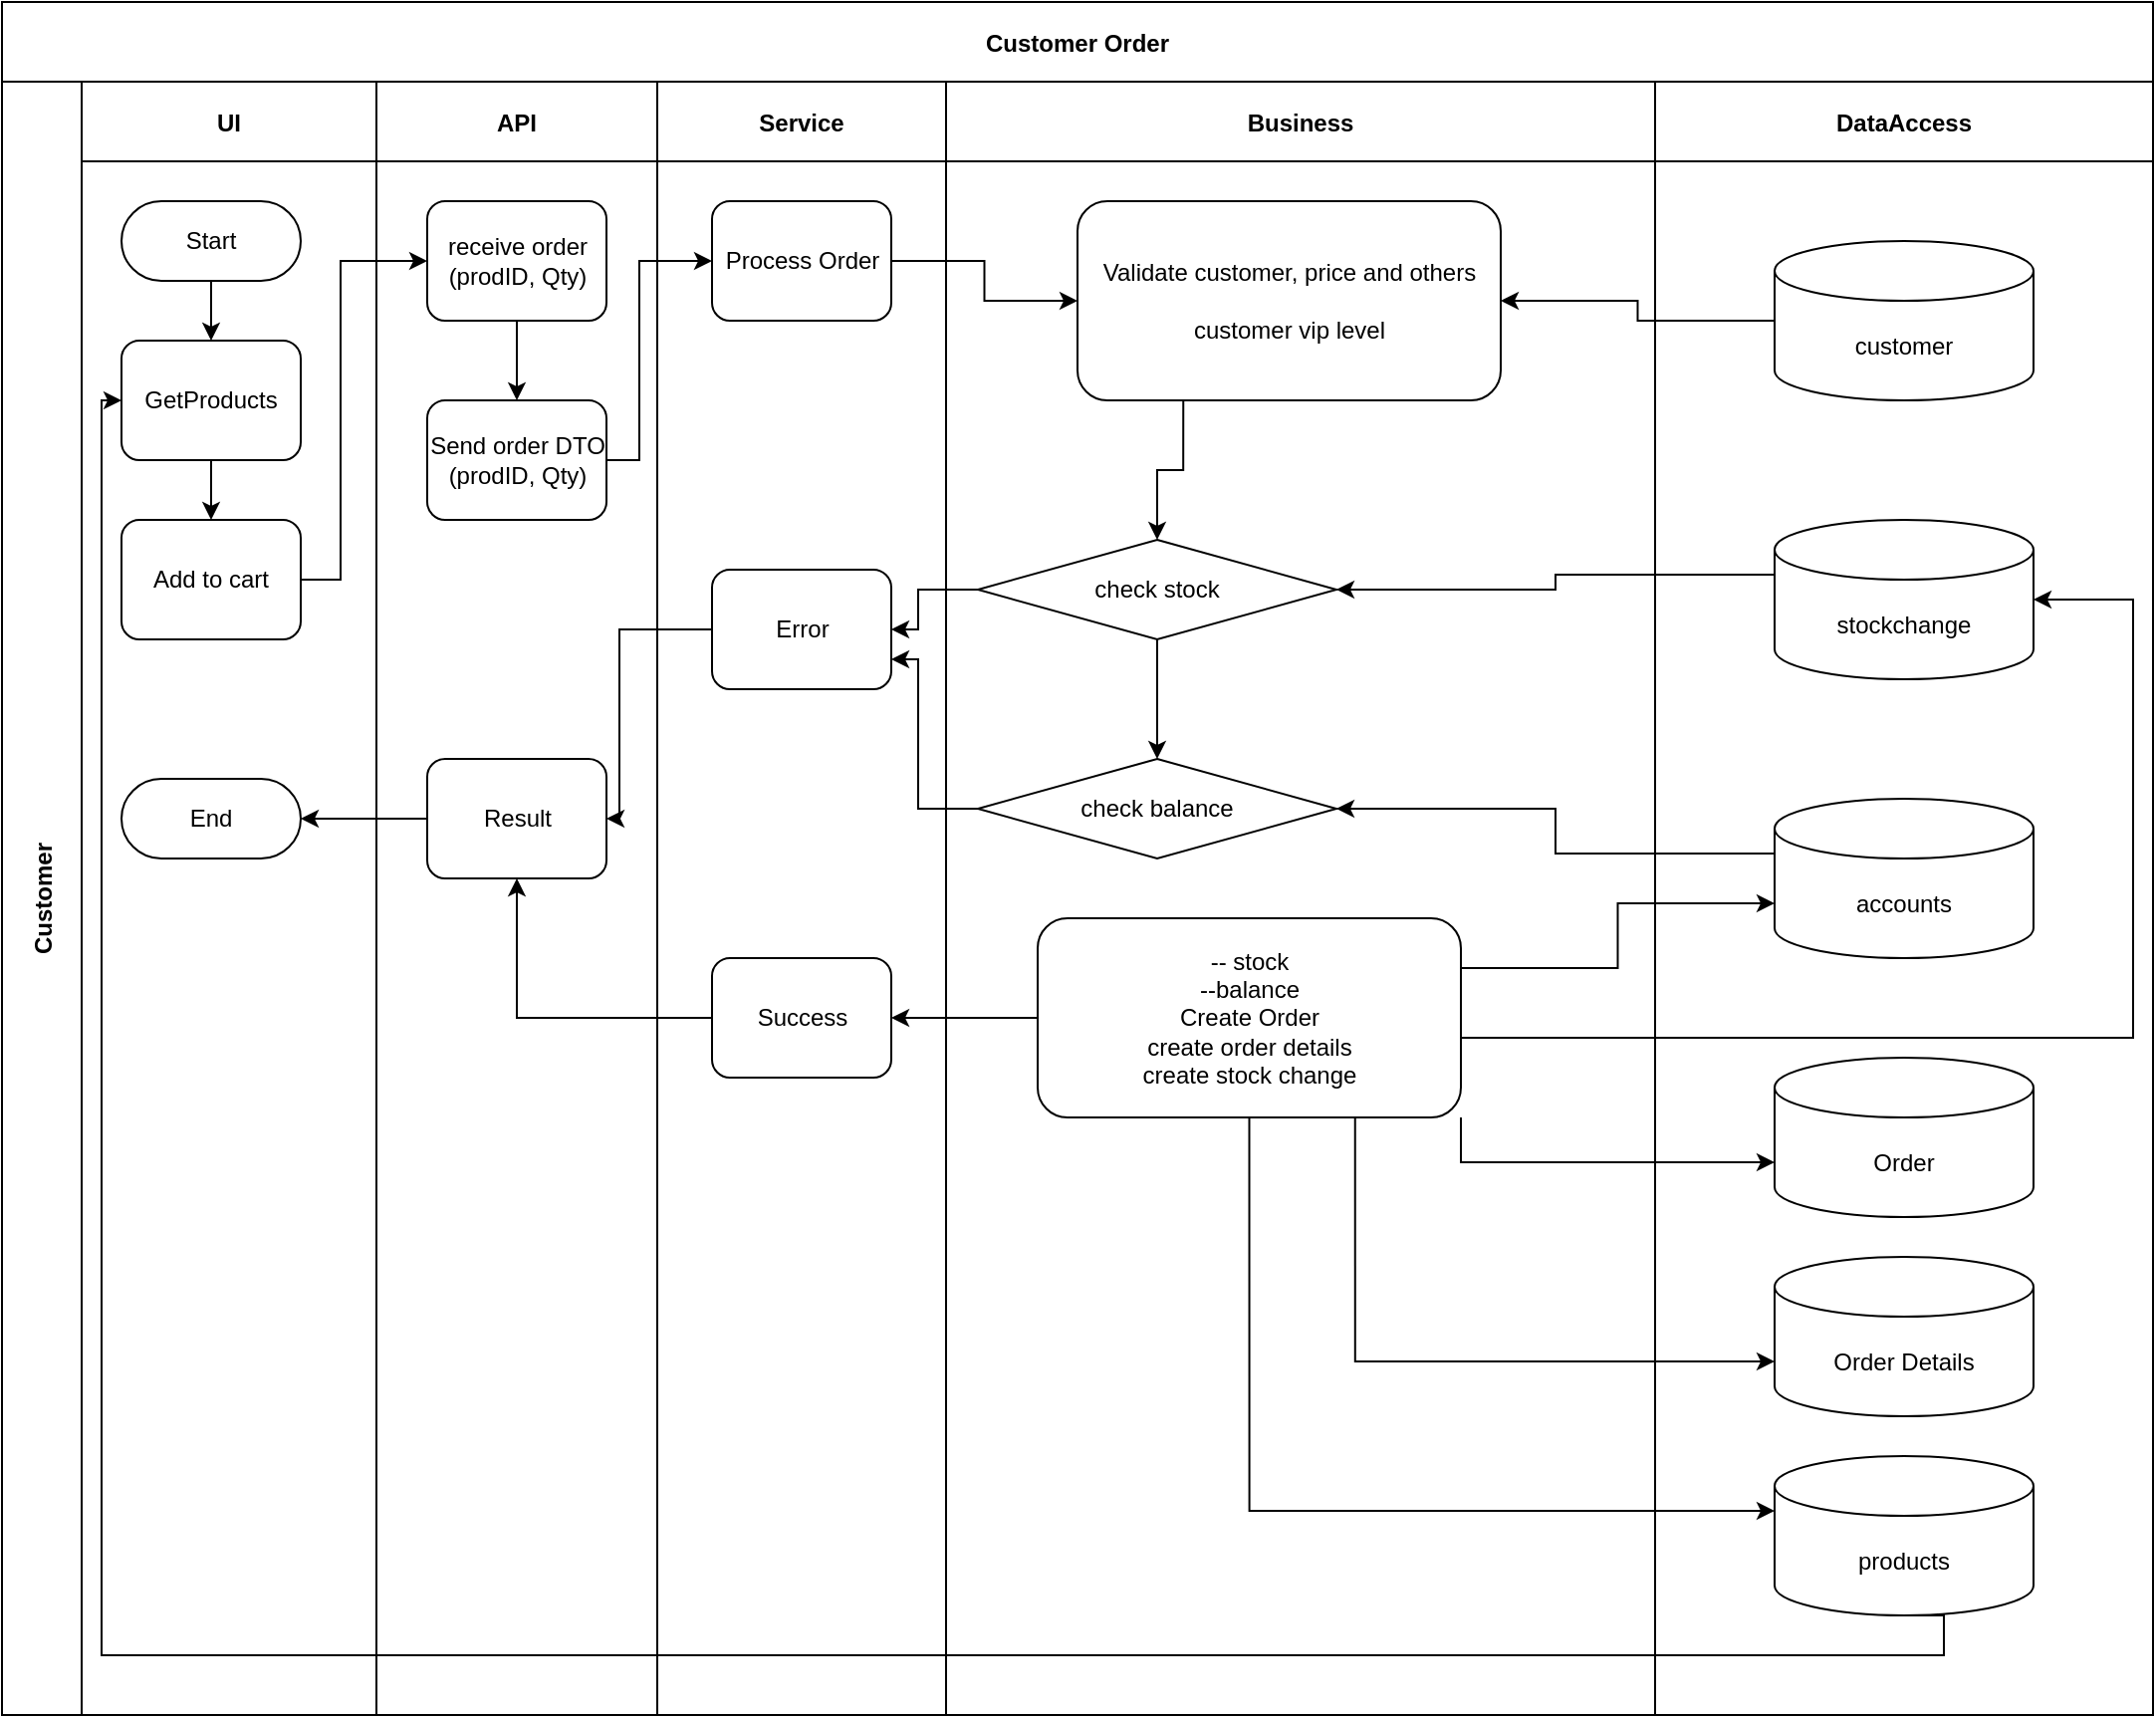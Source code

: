 <mxfile version="26.2.13">
  <diagram id="kgpKYQtTHZ0yAKxKKP6v" name="Page-1">
    <mxGraphModel dx="1741" dy="1752" grid="1" gridSize="10" guides="1" tooltips="1" connect="1" arrows="1" fold="1" page="1" pageScale="1" pageWidth="850" pageHeight="1100" math="0" shadow="0">
      <root>
        <mxCell id="0" />
        <mxCell id="1" parent="0" />
        <mxCell id="3nuBFxr9cyL0pnOWT2aG-1" value="Customer Order" style="shape=table;childLayout=tableLayout;startSize=40;collapsible=0;recursiveResize=0;expand=0;fillColor=none;fontStyle=1" parent="1" vertex="1">
          <mxGeometry x="-840" y="-1010" width="1080" height="860" as="geometry" />
        </mxCell>
        <mxCell id="3nuBFxr9cyL0pnOWT2aG-3" value="Customer" style="shape=tableRow;horizontal=0;swimlaneHead=0;swimlaneBody=0;top=0;left=0;bottom=0;right=0;fillColor=none;points=[[0,0.5],[1,0.5]];portConstraint=eastwest;startSize=40;collapsible=0;recursiveResize=0;expand=0;fontStyle=1;" parent="3nuBFxr9cyL0pnOWT2aG-1" vertex="1">
          <mxGeometry y="40" width="1080" height="820" as="geometry" />
        </mxCell>
        <mxCell id="3nuBFxr9cyL0pnOWT2aG-4" value="UI" style="swimlane;swimlaneHead=0;swimlaneBody=0;connectable=0;fillColor=none;startSize=40;collapsible=0;recursiveResize=0;expand=0;fontStyle=1;" parent="3nuBFxr9cyL0pnOWT2aG-3" vertex="1">
          <mxGeometry x="40" width="148" height="820" as="geometry">
            <mxRectangle width="148" height="820" as="alternateBounds" />
          </mxGeometry>
        </mxCell>
        <mxCell id="3nuBFxr9cyL0pnOWT2aG-5" style="edgeStyle=orthogonalEdgeStyle;rounded=0;orthogonalLoop=1;jettySize=auto;html=1;entryX=0.5;entryY=0;entryDx=0;entryDy=0;" parent="3nuBFxr9cyL0pnOWT2aG-4" source="3nuBFxr9cyL0pnOWT2aG-6" target="wctZVGQJHZJvY7DPYcZ1-6" edge="1">
          <mxGeometry relative="1" as="geometry">
            <mxPoint x="65" y="120" as="targetPoint" />
          </mxGeometry>
        </mxCell>
        <mxCell id="3nuBFxr9cyL0pnOWT2aG-6" value="Start" style="rounded=1;whiteSpace=wrap;html=1;arcSize=50;" parent="3nuBFxr9cyL0pnOWT2aG-4" vertex="1">
          <mxGeometry x="20" y="60" width="90" height="40" as="geometry" />
        </mxCell>
        <mxCell id="wctZVGQJHZJvY7DPYcZ1-9" value="" style="edgeStyle=orthogonalEdgeStyle;rounded=0;orthogonalLoop=1;jettySize=auto;html=1;" edge="1" parent="3nuBFxr9cyL0pnOWT2aG-4" source="wctZVGQJHZJvY7DPYcZ1-6" target="wctZVGQJHZJvY7DPYcZ1-8">
          <mxGeometry relative="1" as="geometry" />
        </mxCell>
        <mxCell id="wctZVGQJHZJvY7DPYcZ1-6" value="GetProducts" style="rounded=1;whiteSpace=wrap;html=1;" vertex="1" parent="3nuBFxr9cyL0pnOWT2aG-4">
          <mxGeometry x="20" y="130" width="90" height="60" as="geometry" />
        </mxCell>
        <mxCell id="wctZVGQJHZJvY7DPYcZ1-7" style="edgeStyle=orthogonalEdgeStyle;rounded=0;orthogonalLoop=1;jettySize=auto;html=1;exitX=0.5;exitY=1;exitDx=0;exitDy=0;" edge="1" parent="3nuBFxr9cyL0pnOWT2aG-4" source="wctZVGQJHZJvY7DPYcZ1-6" target="wctZVGQJHZJvY7DPYcZ1-6">
          <mxGeometry relative="1" as="geometry" />
        </mxCell>
        <mxCell id="wctZVGQJHZJvY7DPYcZ1-8" value="Add to cart" style="rounded=1;whiteSpace=wrap;html=1;" vertex="1" parent="3nuBFxr9cyL0pnOWT2aG-4">
          <mxGeometry x="20" y="220" width="90" height="60" as="geometry" />
        </mxCell>
        <mxCell id="3nuBFxr9cyL0pnOWT2aG-14" value="End" style="rounded=1;whiteSpace=wrap;html=1;arcSize=50;" parent="3nuBFxr9cyL0pnOWT2aG-4" vertex="1">
          <mxGeometry x="20" y="350" width="90" height="40" as="geometry" />
        </mxCell>
        <mxCell id="3nuBFxr9cyL0pnOWT2aG-8" value="API" style="swimlane;swimlaneHead=0;swimlaneBody=0;connectable=0;fillColor=none;startSize=40;collapsible=0;recursiveResize=0;expand=0;fontStyle=1;" parent="3nuBFxr9cyL0pnOWT2aG-3" vertex="1">
          <mxGeometry x="188" width="141" height="820" as="geometry">
            <mxRectangle width="141" height="820" as="alternateBounds" />
          </mxGeometry>
        </mxCell>
        <mxCell id="wctZVGQJHZJvY7DPYcZ1-36" value="" style="edgeStyle=orthogonalEdgeStyle;rounded=0;orthogonalLoop=1;jettySize=auto;html=1;" edge="1" parent="3nuBFxr9cyL0pnOWT2aG-8" source="wctZVGQJHZJvY7DPYcZ1-11" target="wctZVGQJHZJvY7DPYcZ1-25">
          <mxGeometry relative="1" as="geometry" />
        </mxCell>
        <mxCell id="wctZVGQJHZJvY7DPYcZ1-11" value="receive order&lt;br&gt;(prodID, Qty)" style="rounded=1;whiteSpace=wrap;html=1;" vertex="1" parent="3nuBFxr9cyL0pnOWT2aG-8">
          <mxGeometry x="25.5" y="60" width="90" height="60" as="geometry" />
        </mxCell>
        <mxCell id="wctZVGQJHZJvY7DPYcZ1-25" value="Send order DTO&lt;br&gt;(prodID, Qty)" style="rounded=1;whiteSpace=wrap;html=1;" vertex="1" parent="3nuBFxr9cyL0pnOWT2aG-8">
          <mxGeometry x="25.5" y="160" width="90" height="60" as="geometry" />
        </mxCell>
        <mxCell id="wctZVGQJHZJvY7DPYcZ1-37" value="Result" style="rounded=1;whiteSpace=wrap;html=1;" vertex="1" parent="3nuBFxr9cyL0pnOWT2aG-8">
          <mxGeometry x="25.5" y="340" width="90" height="60" as="geometry" />
        </mxCell>
        <mxCell id="3nuBFxr9cyL0pnOWT2aG-11" value="Service" style="swimlane;swimlaneHead=0;swimlaneBody=0;connectable=0;fillColor=none;startSize=40;collapsible=0;recursiveResize=0;expand=0;fontStyle=1;" parent="3nuBFxr9cyL0pnOWT2aG-3" vertex="1">
          <mxGeometry x="329" width="145" height="820" as="geometry">
            <mxRectangle width="145" height="820" as="alternateBounds" />
          </mxGeometry>
        </mxCell>
        <mxCell id="wctZVGQJHZJvY7DPYcZ1-13" value="Process Order" style="rounded=1;whiteSpace=wrap;html=1;" vertex="1" parent="3nuBFxr9cyL0pnOWT2aG-11">
          <mxGeometry x="27.5" y="60" width="90" height="60" as="geometry" />
        </mxCell>
        <mxCell id="wctZVGQJHZJvY7DPYcZ1-42" value="Error" style="rounded=1;whiteSpace=wrap;html=1;" vertex="1" parent="3nuBFxr9cyL0pnOWT2aG-11">
          <mxGeometry x="27.5" y="245" width="90" height="60" as="geometry" />
        </mxCell>
        <mxCell id="wctZVGQJHZJvY7DPYcZ1-46" value="Success" style="rounded=1;whiteSpace=wrap;html=1;" vertex="1" parent="3nuBFxr9cyL0pnOWT2aG-11">
          <mxGeometry x="27.5" y="440" width="90" height="60" as="geometry" />
        </mxCell>
        <mxCell id="wctZVGQJHZJvY7DPYcZ1-4" value="Business" style="swimlane;swimlaneHead=0;swimlaneBody=0;connectable=0;fillColor=none;startSize=40;collapsible=0;recursiveResize=0;expand=0;fontStyle=1;" vertex="1" parent="3nuBFxr9cyL0pnOWT2aG-3">
          <mxGeometry x="474" width="356" height="820" as="geometry">
            <mxRectangle width="356" height="820" as="alternateBounds" />
          </mxGeometry>
        </mxCell>
        <mxCell id="wctZVGQJHZJvY7DPYcZ1-20" value="check balance" style="rhombus;whiteSpace=wrap;html=1;" vertex="1" parent="wctZVGQJHZJvY7DPYcZ1-4">
          <mxGeometry x="16" y="340" width="180" height="50" as="geometry" />
        </mxCell>
        <mxCell id="wctZVGQJHZJvY7DPYcZ1-33" value="" style="edgeStyle=orthogonalEdgeStyle;rounded=0;orthogonalLoop=1;jettySize=auto;html=1;exitX=0.25;exitY=1;exitDx=0;exitDy=0;" edge="1" parent="wctZVGQJHZJvY7DPYcZ1-4" source="wctZVGQJHZJvY7DPYcZ1-28" target="wctZVGQJHZJvY7DPYcZ1-29">
          <mxGeometry relative="1" as="geometry" />
        </mxCell>
        <mxCell id="wctZVGQJHZJvY7DPYcZ1-28" value="Validate customer, price and others&lt;div&gt;&lt;br&gt;&lt;/div&gt;&lt;div&gt;customer vip level&lt;/div&gt;" style="rounded=1;whiteSpace=wrap;html=1;" vertex="1" parent="wctZVGQJHZJvY7DPYcZ1-4">
          <mxGeometry x="66" y="60" width="212.5" height="100" as="geometry" />
        </mxCell>
        <mxCell id="wctZVGQJHZJvY7DPYcZ1-34" value="" style="edgeStyle=orthogonalEdgeStyle;rounded=0;orthogonalLoop=1;jettySize=auto;html=1;" edge="1" parent="wctZVGQJHZJvY7DPYcZ1-4" source="wctZVGQJHZJvY7DPYcZ1-29" target="wctZVGQJHZJvY7DPYcZ1-20">
          <mxGeometry relative="1" as="geometry" />
        </mxCell>
        <mxCell id="wctZVGQJHZJvY7DPYcZ1-29" value="check stock" style="rhombus;whiteSpace=wrap;html=1;" vertex="1" parent="wctZVGQJHZJvY7DPYcZ1-4">
          <mxGeometry x="16" y="230" width="180" height="50" as="geometry" />
        </mxCell>
        <mxCell id="wctZVGQJHZJvY7DPYcZ1-47" value="-- stock&lt;div&gt;--balance&lt;/div&gt;&lt;div&gt;Create Order&lt;/div&gt;&lt;div&gt;create order details&lt;/div&gt;&lt;div&gt;create stock change&lt;/div&gt;" style="rounded=1;whiteSpace=wrap;html=1;" vertex="1" parent="wctZVGQJHZJvY7DPYcZ1-4">
          <mxGeometry x="46" y="420" width="212.5" height="100" as="geometry" />
        </mxCell>
        <mxCell id="wctZVGQJHZJvY7DPYcZ1-2" value="DataAccess" style="swimlane;swimlaneHead=0;swimlaneBody=0;connectable=0;fillColor=none;startSize=40;collapsible=0;recursiveResize=0;expand=0;fontStyle=1;" vertex="1" parent="3nuBFxr9cyL0pnOWT2aG-3">
          <mxGeometry x="830" width="250" height="820" as="geometry">
            <mxRectangle width="250" height="820" as="alternateBounds" />
          </mxGeometry>
        </mxCell>
        <mxCell id="wctZVGQJHZJvY7DPYcZ1-26" value="products" style="shape=cylinder3;whiteSpace=wrap;html=1;boundedLbl=1;backgroundOutline=1;size=15;" vertex="1" parent="wctZVGQJHZJvY7DPYcZ1-2">
          <mxGeometry x="60" y="690" width="130" height="80" as="geometry" />
        </mxCell>
        <mxCell id="wctZVGQJHZJvY7DPYcZ1-30" value="accounts" style="shape=cylinder3;whiteSpace=wrap;html=1;boundedLbl=1;backgroundOutline=1;size=15;" vertex="1" parent="wctZVGQJHZJvY7DPYcZ1-2">
          <mxGeometry x="60" y="360" width="130" height="80" as="geometry" />
        </mxCell>
        <mxCell id="wctZVGQJHZJvY7DPYcZ1-31" value="stockchange" style="shape=cylinder3;whiteSpace=wrap;html=1;boundedLbl=1;backgroundOutline=1;size=15;" vertex="1" parent="wctZVGQJHZJvY7DPYcZ1-2">
          <mxGeometry x="60" y="220" width="130" height="80" as="geometry" />
        </mxCell>
        <mxCell id="wctZVGQJHZJvY7DPYcZ1-32" value="customer" style="shape=cylinder3;whiteSpace=wrap;html=1;boundedLbl=1;backgroundOutline=1;size=15;" vertex="1" parent="wctZVGQJHZJvY7DPYcZ1-2">
          <mxGeometry x="60" y="80" width="130" height="80" as="geometry" />
        </mxCell>
        <mxCell id="wctZVGQJHZJvY7DPYcZ1-54" value="Order" style="shape=cylinder3;whiteSpace=wrap;html=1;boundedLbl=1;backgroundOutline=1;size=15;" vertex="1" parent="wctZVGQJHZJvY7DPYcZ1-2">
          <mxGeometry x="60" y="490" width="130" height="80" as="geometry" />
        </mxCell>
        <mxCell id="wctZVGQJHZJvY7DPYcZ1-55" value="Order Details" style="shape=cylinder3;whiteSpace=wrap;html=1;boundedLbl=1;backgroundOutline=1;size=15;" vertex="1" parent="wctZVGQJHZJvY7DPYcZ1-2">
          <mxGeometry x="60" y="590" width="130" height="80" as="geometry" />
        </mxCell>
        <mxCell id="wctZVGQJHZJvY7DPYcZ1-12" style="edgeStyle=orthogonalEdgeStyle;rounded=0;orthogonalLoop=1;jettySize=auto;html=1;entryX=0;entryY=0.5;entryDx=0;entryDy=0;" edge="1" parent="3nuBFxr9cyL0pnOWT2aG-3" source="wctZVGQJHZJvY7DPYcZ1-8" target="wctZVGQJHZJvY7DPYcZ1-11">
          <mxGeometry relative="1" as="geometry">
            <Array as="points">
              <mxPoint x="170" y="250" />
              <mxPoint x="170" y="90" />
            </Array>
          </mxGeometry>
        </mxCell>
        <mxCell id="wctZVGQJHZJvY7DPYcZ1-18" value="" style="edgeStyle=orthogonalEdgeStyle;rounded=0;orthogonalLoop=1;jettySize=auto;html=1;entryX=0;entryY=0.5;entryDx=0;entryDy=0;" edge="1" parent="3nuBFxr9cyL0pnOWT2aG-3" source="wctZVGQJHZJvY7DPYcZ1-13" target="wctZVGQJHZJvY7DPYcZ1-28">
          <mxGeometry relative="1" as="geometry">
            <mxPoint x="497.5" y="90" as="targetPoint" />
          </mxGeometry>
        </mxCell>
        <mxCell id="wctZVGQJHZJvY7DPYcZ1-35" style="edgeStyle=orthogonalEdgeStyle;rounded=0;orthogonalLoop=1;jettySize=auto;html=1;exitX=0.5;exitY=1;exitDx=0;exitDy=0;exitPerimeter=0;entryX=0;entryY=0.5;entryDx=0;entryDy=0;" edge="1" parent="3nuBFxr9cyL0pnOWT2aG-3" source="wctZVGQJHZJvY7DPYcZ1-26" target="wctZVGQJHZJvY7DPYcZ1-6">
          <mxGeometry relative="1" as="geometry">
            <Array as="points">
              <mxPoint x="975" y="770" />
              <mxPoint x="975" y="790" />
              <mxPoint x="50" y="790" />
              <mxPoint x="50" y="160" />
            </Array>
          </mxGeometry>
        </mxCell>
        <mxCell id="wctZVGQJHZJvY7DPYcZ1-38" value="" style="edgeStyle=orthogonalEdgeStyle;rounded=0;orthogonalLoop=1;jettySize=auto;html=1;" edge="1" parent="3nuBFxr9cyL0pnOWT2aG-3" source="wctZVGQJHZJvY7DPYcZ1-37" target="3nuBFxr9cyL0pnOWT2aG-14">
          <mxGeometry relative="1" as="geometry" />
        </mxCell>
        <mxCell id="wctZVGQJHZJvY7DPYcZ1-39" style="edgeStyle=orthogonalEdgeStyle;rounded=0;orthogonalLoop=1;jettySize=auto;html=1;exitX=1;exitY=0.5;exitDx=0;exitDy=0;entryX=0;entryY=0.5;entryDx=0;entryDy=0;" edge="1" parent="3nuBFxr9cyL0pnOWT2aG-3" source="wctZVGQJHZJvY7DPYcZ1-25" target="wctZVGQJHZJvY7DPYcZ1-13">
          <mxGeometry relative="1" as="geometry">
            <Array as="points">
              <mxPoint x="320" y="190" />
              <mxPoint x="320" y="90" />
            </Array>
          </mxGeometry>
        </mxCell>
        <mxCell id="wctZVGQJHZJvY7DPYcZ1-40" style="edgeStyle=orthogonalEdgeStyle;rounded=0;orthogonalLoop=1;jettySize=auto;html=1;exitX=0;exitY=0;exitDx=0;exitDy=27.5;exitPerimeter=0;entryX=1;entryY=0.5;entryDx=0;entryDy=0;" edge="1" parent="3nuBFxr9cyL0pnOWT2aG-3" source="wctZVGQJHZJvY7DPYcZ1-31" target="wctZVGQJHZJvY7DPYcZ1-29">
          <mxGeometry relative="1" as="geometry" />
        </mxCell>
        <mxCell id="wctZVGQJHZJvY7DPYcZ1-41" style="edgeStyle=orthogonalEdgeStyle;rounded=0;orthogonalLoop=1;jettySize=auto;html=1;exitX=0;exitY=0;exitDx=0;exitDy=27.5;exitPerimeter=0;entryX=1;entryY=0.5;entryDx=0;entryDy=0;" edge="1" parent="3nuBFxr9cyL0pnOWT2aG-3" source="wctZVGQJHZJvY7DPYcZ1-30" target="wctZVGQJHZJvY7DPYcZ1-20">
          <mxGeometry relative="1" as="geometry" />
        </mxCell>
        <mxCell id="wctZVGQJHZJvY7DPYcZ1-43" style="edgeStyle=orthogonalEdgeStyle;rounded=0;orthogonalLoop=1;jettySize=auto;html=1;exitX=0;exitY=0.5;exitDx=0;exitDy=0;entryX=1;entryY=0.5;entryDx=0;entryDy=0;" edge="1" parent="3nuBFxr9cyL0pnOWT2aG-3" source="wctZVGQJHZJvY7DPYcZ1-29" target="wctZVGQJHZJvY7DPYcZ1-42">
          <mxGeometry relative="1" as="geometry">
            <Array as="points">
              <mxPoint x="460" y="255" />
              <mxPoint x="460" y="275" />
            </Array>
          </mxGeometry>
        </mxCell>
        <mxCell id="wctZVGQJHZJvY7DPYcZ1-44" style="edgeStyle=orthogonalEdgeStyle;rounded=0;orthogonalLoop=1;jettySize=auto;html=1;exitX=0;exitY=0.5;exitDx=0;exitDy=0;entryX=1;entryY=0.75;entryDx=0;entryDy=0;" edge="1" parent="3nuBFxr9cyL0pnOWT2aG-3" source="wctZVGQJHZJvY7DPYcZ1-20" target="wctZVGQJHZJvY7DPYcZ1-42">
          <mxGeometry relative="1" as="geometry">
            <Array as="points">
              <mxPoint x="460" y="365" />
              <mxPoint x="460" y="290" />
            </Array>
          </mxGeometry>
        </mxCell>
        <mxCell id="wctZVGQJHZJvY7DPYcZ1-45" style="edgeStyle=orthogonalEdgeStyle;rounded=0;orthogonalLoop=1;jettySize=auto;html=1;exitX=0;exitY=0.5;exitDx=0;exitDy=0;entryX=1;entryY=0.5;entryDx=0;entryDy=0;" edge="1" parent="3nuBFxr9cyL0pnOWT2aG-3" source="wctZVGQJHZJvY7DPYcZ1-42" target="wctZVGQJHZJvY7DPYcZ1-37">
          <mxGeometry relative="1" as="geometry">
            <Array as="points">
              <mxPoint x="310" y="275" />
              <mxPoint x="310" y="370" />
            </Array>
          </mxGeometry>
        </mxCell>
        <mxCell id="wctZVGQJHZJvY7DPYcZ1-48" value="" style="edgeStyle=orthogonalEdgeStyle;rounded=0;orthogonalLoop=1;jettySize=auto;html=1;" edge="1" parent="3nuBFxr9cyL0pnOWT2aG-3" source="wctZVGQJHZJvY7DPYcZ1-47" target="wctZVGQJHZJvY7DPYcZ1-46">
          <mxGeometry relative="1" as="geometry" />
        </mxCell>
        <mxCell id="wctZVGQJHZJvY7DPYcZ1-49" style="edgeStyle=orthogonalEdgeStyle;rounded=0;orthogonalLoop=1;jettySize=auto;html=1;exitX=0;exitY=0.5;exitDx=0;exitDy=0;entryX=0.5;entryY=1;entryDx=0;entryDy=0;" edge="1" parent="3nuBFxr9cyL0pnOWT2aG-3" source="wctZVGQJHZJvY7DPYcZ1-46" target="wctZVGQJHZJvY7DPYcZ1-37">
          <mxGeometry relative="1" as="geometry" />
        </mxCell>
        <mxCell id="wctZVGQJHZJvY7DPYcZ1-50" style="edgeStyle=orthogonalEdgeStyle;rounded=0;orthogonalLoop=1;jettySize=auto;html=1;exitX=0.5;exitY=1;exitDx=0;exitDy=0;entryX=0;entryY=0;entryDx=0;entryDy=27.5;entryPerimeter=0;" edge="1" parent="3nuBFxr9cyL0pnOWT2aG-3" source="wctZVGQJHZJvY7DPYcZ1-47" target="wctZVGQJHZJvY7DPYcZ1-26">
          <mxGeometry relative="1" as="geometry" />
        </mxCell>
        <mxCell id="wctZVGQJHZJvY7DPYcZ1-56" style="edgeStyle=orthogonalEdgeStyle;rounded=0;orthogonalLoop=1;jettySize=auto;html=1;exitX=0.75;exitY=1;exitDx=0;exitDy=0;entryX=0;entryY=0;entryDx=0;entryDy=52.5;entryPerimeter=0;" edge="1" parent="3nuBFxr9cyL0pnOWT2aG-3" source="wctZVGQJHZJvY7DPYcZ1-47" target="wctZVGQJHZJvY7DPYcZ1-55">
          <mxGeometry relative="1" as="geometry" />
        </mxCell>
        <mxCell id="wctZVGQJHZJvY7DPYcZ1-57" style="edgeStyle=orthogonalEdgeStyle;rounded=0;orthogonalLoop=1;jettySize=auto;html=1;exitX=1;exitY=1;exitDx=0;exitDy=0;entryX=0;entryY=0;entryDx=0;entryDy=52.5;entryPerimeter=0;" edge="1" parent="3nuBFxr9cyL0pnOWT2aG-3" source="wctZVGQJHZJvY7DPYcZ1-47" target="wctZVGQJHZJvY7DPYcZ1-54">
          <mxGeometry relative="1" as="geometry" />
        </mxCell>
        <mxCell id="wctZVGQJHZJvY7DPYcZ1-58" style="edgeStyle=orthogonalEdgeStyle;rounded=0;orthogonalLoop=1;jettySize=auto;html=1;exitX=1;exitY=0.5;exitDx=0;exitDy=0;entryX=1;entryY=0.5;entryDx=0;entryDy=0;entryPerimeter=0;" edge="1" parent="3nuBFxr9cyL0pnOWT2aG-3" source="wctZVGQJHZJvY7DPYcZ1-47" target="wctZVGQJHZJvY7DPYcZ1-31">
          <mxGeometry relative="1" as="geometry">
            <Array as="points">
              <mxPoint x="733" y="480" />
              <mxPoint x="1070" y="480" />
              <mxPoint x="1070" y="260" />
            </Array>
          </mxGeometry>
        </mxCell>
        <mxCell id="wctZVGQJHZJvY7DPYcZ1-59" style="edgeStyle=orthogonalEdgeStyle;rounded=0;orthogonalLoop=1;jettySize=auto;html=1;exitX=1;exitY=0.25;exitDx=0;exitDy=0;entryX=0;entryY=0;entryDx=0;entryDy=52.5;entryPerimeter=0;" edge="1" parent="3nuBFxr9cyL0pnOWT2aG-3" source="wctZVGQJHZJvY7DPYcZ1-47" target="wctZVGQJHZJvY7DPYcZ1-30">
          <mxGeometry relative="1" as="geometry" />
        </mxCell>
        <mxCell id="wctZVGQJHZJvY7DPYcZ1-60" style="edgeStyle=orthogonalEdgeStyle;rounded=0;orthogonalLoop=1;jettySize=auto;html=1;exitX=0;exitY=0.5;exitDx=0;exitDy=0;exitPerimeter=0;entryX=1;entryY=0.5;entryDx=0;entryDy=0;" edge="1" parent="3nuBFxr9cyL0pnOWT2aG-3" source="wctZVGQJHZJvY7DPYcZ1-32" target="wctZVGQJHZJvY7DPYcZ1-28">
          <mxGeometry relative="1" as="geometry" />
        </mxCell>
      </root>
    </mxGraphModel>
  </diagram>
</mxfile>
